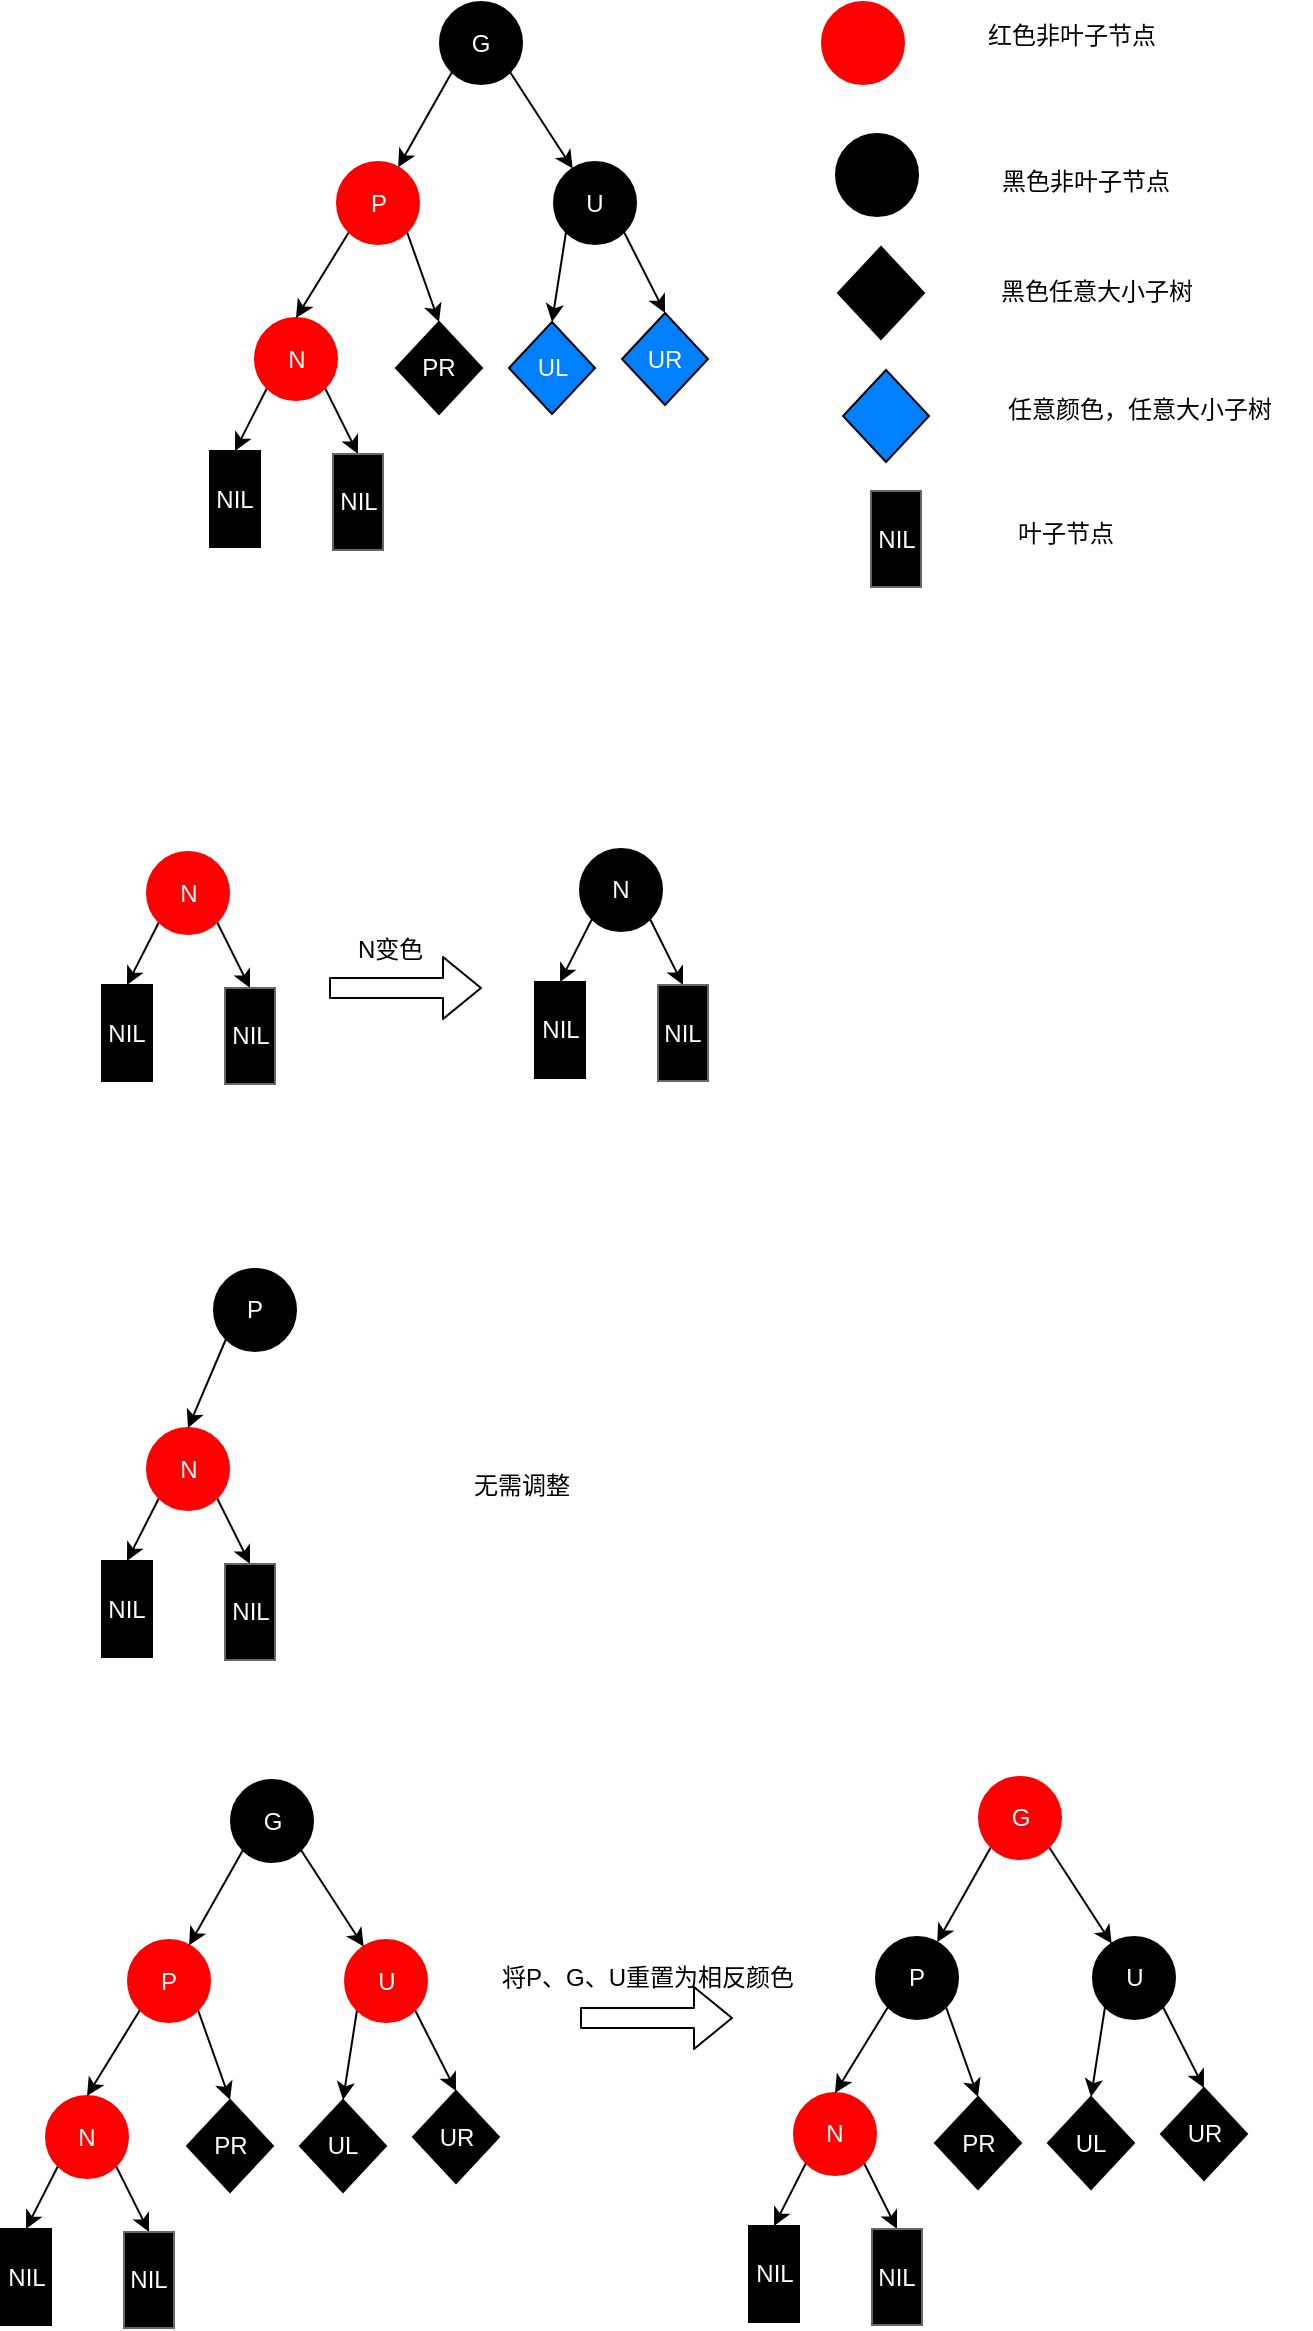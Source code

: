 <mxfile version="10.3.4" type="github"><diagram name="Page-1" id="10a91c8b-09ff-31b1-d368-03940ed4cc9e"><mxGraphModel dx="1754" dy="1144" grid="0" gridSize="10" guides="1" tooltips="1" connect="1" arrows="1" fold="1" page="0" pageScale="1" pageWidth="1100" pageHeight="850" background="#ffffff" math="0" shadow="0"><root><mxCell id="0"/><mxCell id="1" parent="0"/><mxCell id="7x7UCRF2-damQKGMVldq-31" style="edgeStyle=none;rounded=0;orthogonalLoop=1;jettySize=auto;html=1;exitX=0;exitY=1;exitDx=0;exitDy=0;entryX=0.5;entryY=0;entryDx=0;entryDy=0;" edge="1" parent="1" source="7x7UCRF2-damQKGMVldq-2" target="7x7UCRF2-damQKGMVldq-29"><mxGeometry relative="1" as="geometry"/></mxCell><mxCell id="7x7UCRF2-damQKGMVldq-32" style="edgeStyle=none;rounded=0;orthogonalLoop=1;jettySize=auto;html=1;exitX=1;exitY=1;exitDx=0;exitDy=0;entryX=0.5;entryY=0;entryDx=0;entryDy=0;" edge="1" parent="1" source="7x7UCRF2-damQKGMVldq-2" target="7x7UCRF2-damQKGMVldq-30"><mxGeometry relative="1" as="geometry"/></mxCell><mxCell id="7x7UCRF2-damQKGMVldq-2" value="N" style="ellipse;whiteSpace=wrap;html=1;aspect=fixed;fillColor=#FF0000;strokeColor=#FF0000;fontColor=#ffffff;" vertex="1" parent="1"><mxGeometry x="-213.5" y="3" width="41" height="41" as="geometry"/></mxCell><mxCell id="7x7UCRF2-damQKGMVldq-23" style="edgeStyle=none;rounded=0;orthogonalLoop=1;jettySize=auto;html=1;exitX=0;exitY=1;exitDx=0;exitDy=0;entryX=0.5;entryY=0;entryDx=0;entryDy=0;" edge="1" parent="1" source="7x7UCRF2-damQKGMVldq-8" target="7x7UCRF2-damQKGMVldq-2"><mxGeometry relative="1" as="geometry"/></mxCell><mxCell id="7x7UCRF2-damQKGMVldq-24" style="edgeStyle=none;rounded=0;orthogonalLoop=1;jettySize=auto;html=1;exitX=1;exitY=1;exitDx=0;exitDy=0;entryX=0.5;entryY=0;entryDx=0;entryDy=0;" edge="1" parent="1" source="7x7UCRF2-damQKGMVldq-8" target="7x7UCRF2-damQKGMVldq-9"><mxGeometry relative="1" as="geometry"/></mxCell><mxCell id="7x7UCRF2-damQKGMVldq-8" value="P" style="ellipse;whiteSpace=wrap;html=1;aspect=fixed;fillColor=#FF0000;strokeColor=#FF0000;fontColor=#ffffff;" vertex="1" parent="1"><mxGeometry x="-172.5" y="-75" width="41" height="41" as="geometry"/></mxCell><mxCell id="7x7UCRF2-damQKGMVldq-9" value="&lt;font color=&quot;#ffffff&quot;&gt;PR&lt;/font&gt;" style="rhombus;whiteSpace=wrap;html=1;fillColor=#000000;" vertex="1" parent="1"><mxGeometry x="-143" y="5" width="43" height="46" as="geometry"/></mxCell><mxCell id="7x7UCRF2-damQKGMVldq-10" value="&lt;font color=&quot;#ffffff&quot;&gt;UR&lt;/font&gt;" style="rhombus;whiteSpace=wrap;html=1;fillColor=#007FFF;" vertex="1" parent="1"><mxGeometry x="-30" y="0.5" width="43" height="46" as="geometry"/></mxCell><mxCell id="7x7UCRF2-damQKGMVldq-11" value="" style="rhombus;whiteSpace=wrap;html=1;fillColor=#000000;" vertex="1" parent="1"><mxGeometry x="78" y="-32.5" width="43" height="46" as="geometry"/></mxCell><mxCell id="7x7UCRF2-damQKGMVldq-26" style="edgeStyle=none;rounded=0;orthogonalLoop=1;jettySize=auto;html=1;exitX=0;exitY=1;exitDx=0;exitDy=0;entryX=0.5;entryY=0;entryDx=0;entryDy=0;" edge="1" parent="1" source="7x7UCRF2-damQKGMVldq-12" target="7x7UCRF2-damQKGMVldq-22"><mxGeometry relative="1" as="geometry"/></mxCell><mxCell id="7x7UCRF2-damQKGMVldq-27" style="edgeStyle=none;rounded=0;orthogonalLoop=1;jettySize=auto;html=1;exitX=1;exitY=1;exitDx=0;exitDy=0;entryX=0.5;entryY=0;entryDx=0;entryDy=0;" edge="1" parent="1" source="7x7UCRF2-damQKGMVldq-12" target="7x7UCRF2-damQKGMVldq-10"><mxGeometry relative="1" as="geometry"/></mxCell><mxCell id="7x7UCRF2-damQKGMVldq-12" value="U" style="ellipse;whiteSpace=wrap;html=1;aspect=fixed;fillColor=#000000;strokeColor=#000000;fontColor=#ffffff;" vertex="1" parent="1"><mxGeometry x="-64" y="-75" width="41" height="41" as="geometry"/></mxCell><mxCell id="7x7UCRF2-damQKGMVldq-13" value="" style="ellipse;whiteSpace=wrap;html=1;aspect=fixed;fillColor=#FF0000;strokeColor=#FF0000;fontColor=#ffffff;" vertex="1" parent="1"><mxGeometry x="70" y="-155" width="41" height="41" as="geometry"/></mxCell><mxCell id="7x7UCRF2-damQKGMVldq-14" value="" style="rhombus;whiteSpace=wrap;html=1;fillColor=#007FFF;" vertex="1" parent="1"><mxGeometry x="80.5" y="29" width="43" height="46" as="geometry"/></mxCell><mxCell id="7x7UCRF2-damQKGMVldq-16" value="黑色任意大小子树" style="text;html=1;strokeColor=none;fillColor=none;align=center;verticalAlign=middle;whiteSpace=wrap;rounded=0;" vertex="1" parent="1"><mxGeometry x="151.5" y="-17.5" width="111" height="15" as="geometry"/></mxCell><mxCell id="7x7UCRF2-damQKGMVldq-17" value="任意颜色，任意大小子树" style="text;html=1;strokeColor=none;fillColor=none;align=center;verticalAlign=middle;whiteSpace=wrap;rounded=0;" vertex="1" parent="1"><mxGeometry x="142.5" y="37.5" width="172" height="23" as="geometry"/></mxCell><mxCell id="7x7UCRF2-damQKGMVldq-18" value="红色非叶子节点" style="text;html=1;resizable=0;points=[];autosize=1;align=left;verticalAlign=top;spacingTop=-4;" vertex="1" parent="1"><mxGeometry x="151" y="-148.5" width="94" height="14" as="geometry"/></mxCell><mxCell id="7x7UCRF2-damQKGMVldq-20" style="rounded=0;orthogonalLoop=1;jettySize=auto;html=1;exitX=0;exitY=1;exitDx=0;exitDy=0;" edge="1" parent="1" source="7x7UCRF2-damQKGMVldq-19" target="7x7UCRF2-damQKGMVldq-8"><mxGeometry relative="1" as="geometry"/></mxCell><mxCell id="7x7UCRF2-damQKGMVldq-21" style="edgeStyle=none;rounded=0;orthogonalLoop=1;jettySize=auto;html=1;exitX=1;exitY=1;exitDx=0;exitDy=0;" edge="1" parent="1" source="7x7UCRF2-damQKGMVldq-19" target="7x7UCRF2-damQKGMVldq-12"><mxGeometry relative="1" as="geometry"/></mxCell><mxCell id="7x7UCRF2-damQKGMVldq-19" value="G" style="ellipse;whiteSpace=wrap;html=1;aspect=fixed;fillColor=#000000;strokeColor=#000000;fontColor=#ffffff;" vertex="1" parent="1"><mxGeometry x="-121" y="-155" width="41" height="41" as="geometry"/></mxCell><mxCell id="7x7UCRF2-damQKGMVldq-22" value="&lt;font color=&quot;#ffffff&quot;&gt;UL&lt;/font&gt;" style="rhombus;whiteSpace=wrap;html=1;fillColor=#007FFF;" vertex="1" parent="1"><mxGeometry x="-86.5" y="5" width="43" height="46" as="geometry"/></mxCell><mxCell id="7x7UCRF2-damQKGMVldq-29" value="NIL" style="rounded=0;whiteSpace=wrap;html=1;fontColor=#FFFFFF;fillColor=#000000;" vertex="1" parent="1"><mxGeometry x="-236" y="69.5" width="25" height="48" as="geometry"/></mxCell><mxCell id="7x7UCRF2-damQKGMVldq-30" value="NIL" style="rounded=0;whiteSpace=wrap;html=1;fillColor=#000000;strokeColor=#666666;gradientColor=#000000;fontColor=#FFFFFF;" vertex="1" parent="1"><mxGeometry x="-174.5" y="71" width="25" height="48" as="geometry"/></mxCell><mxCell id="7x7UCRF2-damQKGMVldq-33" value="" style="ellipse;whiteSpace=wrap;html=1;aspect=fixed;fillColor=#000000;strokeColor=#000000;fontColor=#ffffff;" vertex="1" parent="1"><mxGeometry x="77" y="-89" width="41" height="41" as="geometry"/></mxCell><mxCell id="7x7UCRF2-damQKGMVldq-34" value="黑色非叶子节点" style="text;html=1;resizable=0;points=[];autosize=1;align=left;verticalAlign=top;spacingTop=-4;" vertex="1" parent="1"><mxGeometry x="158" y="-75" width="94" height="14" as="geometry"/></mxCell><mxCell id="7x7UCRF2-damQKGMVldq-35" value="NIL" style="rounded=0;whiteSpace=wrap;html=1;fillColor=#000000;strokeColor=#666666;gradientColor=#000000;fontColor=#FFFFFF;" vertex="1" parent="1"><mxGeometry x="94.5" y="89.5" width="25" height="48" as="geometry"/></mxCell><mxCell id="7x7UCRF2-damQKGMVldq-37" value="叶子节点" style="text;html=1;resizable=0;points=[];autosize=1;align=left;verticalAlign=top;spacingTop=-4;" vertex="1" parent="1"><mxGeometry x="165.5" y="100.5" width="58" height="14" as="geometry"/></mxCell><mxCell id="7x7UCRF2-damQKGMVldq-38" style="edgeStyle=none;rounded=0;orthogonalLoop=1;jettySize=auto;html=1;exitX=0;exitY=1;exitDx=0;exitDy=0;entryX=0.5;entryY=0;entryDx=0;entryDy=0;" edge="1" parent="1" source="7x7UCRF2-damQKGMVldq-40" target="7x7UCRF2-damQKGMVldq-41"><mxGeometry relative="1" as="geometry"/></mxCell><mxCell id="7x7UCRF2-damQKGMVldq-39" style="edgeStyle=none;rounded=0;orthogonalLoop=1;jettySize=auto;html=1;exitX=1;exitY=1;exitDx=0;exitDy=0;entryX=0.5;entryY=0;entryDx=0;entryDy=0;" edge="1" parent="1" source="7x7UCRF2-damQKGMVldq-40" target="7x7UCRF2-damQKGMVldq-42"><mxGeometry relative="1" as="geometry"/></mxCell><mxCell id="7x7UCRF2-damQKGMVldq-40" value="N" style="ellipse;whiteSpace=wrap;html=1;aspect=fixed;fillColor=#FF0000;strokeColor=#FF0000;fontColor=#ffffff;" vertex="1" parent="1"><mxGeometry x="-267.5" y="270" width="41" height="41" as="geometry"/></mxCell><mxCell id="7x7UCRF2-damQKGMVldq-41" value="NIL" style="rounded=0;whiteSpace=wrap;html=1;fontColor=#FFFFFF;fillColor=#000000;" vertex="1" parent="1"><mxGeometry x="-290" y="336.5" width="25" height="48" as="geometry"/></mxCell><mxCell id="7x7UCRF2-damQKGMVldq-42" value="NIL" style="rounded=0;whiteSpace=wrap;html=1;fillColor=#000000;strokeColor=#666666;gradientColor=#000000;fontColor=#FFFFFF;" vertex="1" parent="1"><mxGeometry x="-228.5" y="338" width="25" height="48" as="geometry"/></mxCell><mxCell id="7x7UCRF2-damQKGMVldq-43" style="edgeStyle=none;rounded=0;orthogonalLoop=1;jettySize=auto;html=1;exitX=0;exitY=1;exitDx=0;exitDy=0;entryX=0.5;entryY=0;entryDx=0;entryDy=0;" edge="1" parent="1" source="7x7UCRF2-damQKGMVldq-45" target="7x7UCRF2-damQKGMVldq-46"><mxGeometry relative="1" as="geometry"/></mxCell><mxCell id="7x7UCRF2-damQKGMVldq-44" style="edgeStyle=none;rounded=0;orthogonalLoop=1;jettySize=auto;html=1;exitX=1;exitY=1;exitDx=0;exitDy=0;entryX=0.5;entryY=0;entryDx=0;entryDy=0;" edge="1" parent="1" source="7x7UCRF2-damQKGMVldq-45" target="7x7UCRF2-damQKGMVldq-47"><mxGeometry relative="1" as="geometry"/></mxCell><mxCell id="7x7UCRF2-damQKGMVldq-45" value="N" style="ellipse;whiteSpace=wrap;html=1;aspect=fixed;fillColor=#000000;strokeColor=#000000;fontColor=#ffffff;" vertex="1" parent="1"><mxGeometry x="-51" y="268.5" width="41" height="41" as="geometry"/></mxCell><mxCell id="7x7UCRF2-damQKGMVldq-46" value="NIL" style="rounded=0;whiteSpace=wrap;html=1;fontColor=#FFFFFF;fillColor=#000000;" vertex="1" parent="1"><mxGeometry x="-73.5" y="335" width="25" height="48" as="geometry"/></mxCell><mxCell id="7x7UCRF2-damQKGMVldq-47" value="NIL" style="rounded=0;whiteSpace=wrap;html=1;fillColor=#000000;strokeColor=#666666;gradientColor=#000000;fontColor=#FFFFFF;" vertex="1" parent="1"><mxGeometry x="-12" y="336.5" width="25" height="48" as="geometry"/></mxCell><mxCell id="7x7UCRF2-damQKGMVldq-48" value="" style="shape=flexArrow;endArrow=classic;html=1;" edge="1" parent="1"><mxGeometry width="50" height="50" relative="1" as="geometry"><mxPoint x="-176.5" y="338" as="sourcePoint"/><mxPoint x="-100" y="338" as="targetPoint"/></mxGeometry></mxCell><mxCell id="7x7UCRF2-damQKGMVldq-49" value="N变色" style="text;html=1;resizable=0;points=[];autosize=1;align=left;verticalAlign=top;spacingTop=-4;" vertex="1" parent="1"><mxGeometry x="-164.5" y="309" width="43" height="14" as="geometry"/></mxCell><mxCell id="7x7UCRF2-damQKGMVldq-51" style="edgeStyle=none;rounded=0;orthogonalLoop=1;jettySize=auto;html=1;exitX=0;exitY=1;exitDx=0;exitDy=0;entryX=0.5;entryY=0;entryDx=0;entryDy=0;" edge="1" parent="1" source="7x7UCRF2-damQKGMVldq-53" target="7x7UCRF2-damQKGMVldq-54"><mxGeometry relative="1" as="geometry"/></mxCell><mxCell id="7x7UCRF2-damQKGMVldq-52" style="edgeStyle=none;rounded=0;orthogonalLoop=1;jettySize=auto;html=1;exitX=1;exitY=1;exitDx=0;exitDy=0;entryX=0.5;entryY=0;entryDx=0;entryDy=0;" edge="1" parent="1" source="7x7UCRF2-damQKGMVldq-53" target="7x7UCRF2-damQKGMVldq-55"><mxGeometry relative="1" as="geometry"/></mxCell><mxCell id="7x7UCRF2-damQKGMVldq-53" value="N" style="ellipse;whiteSpace=wrap;html=1;aspect=fixed;fillColor=#FF0000;strokeColor=#FF0000;fontColor=#ffffff;" vertex="1" parent="1"><mxGeometry x="-267.5" y="558" width="41" height="41" as="geometry"/></mxCell><mxCell id="7x7UCRF2-damQKGMVldq-54" value="NIL" style="rounded=0;whiteSpace=wrap;html=1;fontColor=#FFFFFF;fillColor=#000000;" vertex="1" parent="1"><mxGeometry x="-290" y="624.5" width="25" height="48" as="geometry"/></mxCell><mxCell id="7x7UCRF2-damQKGMVldq-55" value="NIL" style="rounded=0;whiteSpace=wrap;html=1;fillColor=#000000;strokeColor=#666666;gradientColor=#000000;fontColor=#FFFFFF;" vertex="1" parent="1"><mxGeometry x="-228.5" y="626" width="25" height="48" as="geometry"/></mxCell><mxCell id="7x7UCRF2-damQKGMVldq-57" style="edgeStyle=none;rounded=0;orthogonalLoop=1;jettySize=auto;html=1;exitX=0;exitY=1;exitDx=0;exitDy=0;entryX=0.5;entryY=0;entryDx=0;entryDy=0;" edge="1" parent="1" source="7x7UCRF2-damQKGMVldq-56" target="7x7UCRF2-damQKGMVldq-53"><mxGeometry relative="1" as="geometry"/></mxCell><mxCell id="7x7UCRF2-damQKGMVldq-56" value="P" style="ellipse;whiteSpace=wrap;html=1;aspect=fixed;fillColor=#000000;strokeColor=#000000;fontColor=#ffffff;" vertex="1" parent="1"><mxGeometry x="-234" y="478.5" width="41" height="41" as="geometry"/></mxCell><mxCell id="7x7UCRF2-damQKGMVldq-58" value="无需调整" style="text;html=1;resizable=0;points=[];autosize=1;align=left;verticalAlign=top;spacingTop=-4;" vertex="1" parent="1"><mxGeometry x="-106.5" y="577" width="58" height="14" as="geometry"/></mxCell><mxCell id="7x7UCRF2-damQKGMVldq-59" style="edgeStyle=none;rounded=0;orthogonalLoop=1;jettySize=auto;html=1;exitX=0;exitY=1;exitDx=0;exitDy=0;entryX=0.5;entryY=0;entryDx=0;entryDy=0;" edge="1" parent="1" source="7x7UCRF2-damQKGMVldq-61" target="7x7UCRF2-damQKGMVldq-74"><mxGeometry relative="1" as="geometry"/></mxCell><mxCell id="7x7UCRF2-damQKGMVldq-60" style="edgeStyle=none;rounded=0;orthogonalLoop=1;jettySize=auto;html=1;exitX=1;exitY=1;exitDx=0;exitDy=0;entryX=0.5;entryY=0;entryDx=0;entryDy=0;" edge="1" parent="1" source="7x7UCRF2-damQKGMVldq-61" target="7x7UCRF2-damQKGMVldq-75"><mxGeometry relative="1" as="geometry"/></mxCell><mxCell id="7x7UCRF2-damQKGMVldq-61" value="N" style="ellipse;whiteSpace=wrap;html=1;aspect=fixed;fillColor=#FF0000;strokeColor=#FF0000;fontColor=#ffffff;" vertex="1" parent="1"><mxGeometry x="-318" y="892" width="41" height="41" as="geometry"/></mxCell><mxCell id="7x7UCRF2-damQKGMVldq-62" style="edgeStyle=none;rounded=0;orthogonalLoop=1;jettySize=auto;html=1;exitX=0;exitY=1;exitDx=0;exitDy=0;entryX=0.5;entryY=0;entryDx=0;entryDy=0;" edge="1" parent="1" source="7x7UCRF2-damQKGMVldq-64" target="7x7UCRF2-damQKGMVldq-61"><mxGeometry relative="1" as="geometry"/></mxCell><mxCell id="7x7UCRF2-damQKGMVldq-63" style="edgeStyle=none;rounded=0;orthogonalLoop=1;jettySize=auto;html=1;exitX=1;exitY=1;exitDx=0;exitDy=0;entryX=0.5;entryY=0;entryDx=0;entryDy=0;" edge="1" parent="1" source="7x7UCRF2-damQKGMVldq-64" target="7x7UCRF2-damQKGMVldq-65"><mxGeometry relative="1" as="geometry"/></mxCell><mxCell id="7x7UCRF2-damQKGMVldq-64" value="P" style="ellipse;whiteSpace=wrap;html=1;aspect=fixed;fillColor=#FF0000;strokeColor=#FF0000;fontColor=#ffffff;" vertex="1" parent="1"><mxGeometry x="-277" y="814" width="41" height="41" as="geometry"/></mxCell><mxCell id="7x7UCRF2-damQKGMVldq-65" value="&lt;font color=&quot;#ffffff&quot;&gt;PR&lt;/font&gt;" style="rhombus;whiteSpace=wrap;html=1;fillColor=#000000;" vertex="1" parent="1"><mxGeometry x="-247.5" y="894" width="43" height="46" as="geometry"/></mxCell><mxCell id="7x7UCRF2-damQKGMVldq-66" value="&lt;font color=&quot;#ffffff&quot;&gt;UR&lt;/font&gt;" style="rhombus;whiteSpace=wrap;html=1;fillColor=#000000;" vertex="1" parent="1"><mxGeometry x="-134.5" y="889.5" width="43" height="46" as="geometry"/></mxCell><mxCell id="7x7UCRF2-damQKGMVldq-67" style="edgeStyle=none;rounded=0;orthogonalLoop=1;jettySize=auto;html=1;exitX=0;exitY=1;exitDx=0;exitDy=0;entryX=0.5;entryY=0;entryDx=0;entryDy=0;" edge="1" parent="1" source="7x7UCRF2-damQKGMVldq-69" target="7x7UCRF2-damQKGMVldq-73"><mxGeometry relative="1" as="geometry"/></mxCell><mxCell id="7x7UCRF2-damQKGMVldq-68" style="edgeStyle=none;rounded=0;orthogonalLoop=1;jettySize=auto;html=1;exitX=1;exitY=1;exitDx=0;exitDy=0;entryX=0.5;entryY=0;entryDx=0;entryDy=0;" edge="1" parent="1" source="7x7UCRF2-damQKGMVldq-69" target="7x7UCRF2-damQKGMVldq-66"><mxGeometry relative="1" as="geometry"/></mxCell><mxCell id="7x7UCRF2-damQKGMVldq-69" value="U" style="ellipse;whiteSpace=wrap;html=1;aspect=fixed;fillColor=#FF0000;strokeColor=#FF0000;fontColor=#ffffff;" vertex="1" parent="1"><mxGeometry x="-168.5" y="814" width="41" height="41" as="geometry"/></mxCell><mxCell id="7x7UCRF2-damQKGMVldq-70" style="rounded=0;orthogonalLoop=1;jettySize=auto;html=1;exitX=0;exitY=1;exitDx=0;exitDy=0;" edge="1" parent="1" source="7x7UCRF2-damQKGMVldq-72" target="7x7UCRF2-damQKGMVldq-64"><mxGeometry relative="1" as="geometry"/></mxCell><mxCell id="7x7UCRF2-damQKGMVldq-71" style="edgeStyle=none;rounded=0;orthogonalLoop=1;jettySize=auto;html=1;exitX=1;exitY=1;exitDx=0;exitDy=0;" edge="1" parent="1" source="7x7UCRF2-damQKGMVldq-72" target="7x7UCRF2-damQKGMVldq-69"><mxGeometry relative="1" as="geometry"/></mxCell><mxCell id="7x7UCRF2-damQKGMVldq-72" value="G" style="ellipse;whiteSpace=wrap;html=1;aspect=fixed;fillColor=#000000;strokeColor=#000000;fontColor=#ffffff;" vertex="1" parent="1"><mxGeometry x="-225.5" y="734" width="41" height="41" as="geometry"/></mxCell><mxCell id="7x7UCRF2-damQKGMVldq-73" value="&lt;font color=&quot;#ffffff&quot;&gt;UL&lt;/font&gt;" style="rhombus;whiteSpace=wrap;html=1;fillColor=#000000;" vertex="1" parent="1"><mxGeometry x="-191" y="894" width="43" height="46" as="geometry"/></mxCell><mxCell id="7x7UCRF2-damQKGMVldq-74" value="NIL" style="rounded=0;whiteSpace=wrap;html=1;fontColor=#FFFFFF;fillColor=#000000;" vertex="1" parent="1"><mxGeometry x="-340.5" y="958.5" width="25" height="48" as="geometry"/></mxCell><mxCell id="7x7UCRF2-damQKGMVldq-75" value="NIL" style="rounded=0;whiteSpace=wrap;html=1;fillColor=#000000;strokeColor=#666666;gradientColor=#000000;fontColor=#FFFFFF;" vertex="1" parent="1"><mxGeometry x="-279" y="960" width="25" height="48" as="geometry"/></mxCell><mxCell id="7x7UCRF2-damQKGMVldq-76" style="edgeStyle=none;rounded=0;orthogonalLoop=1;jettySize=auto;html=1;exitX=0;exitY=1;exitDx=0;exitDy=0;entryX=0.5;entryY=0;entryDx=0;entryDy=0;" edge="1" parent="1" source="7x7UCRF2-damQKGMVldq-78" target="7x7UCRF2-damQKGMVldq-91"><mxGeometry relative="1" as="geometry"/></mxCell><mxCell id="7x7UCRF2-damQKGMVldq-77" style="edgeStyle=none;rounded=0;orthogonalLoop=1;jettySize=auto;html=1;exitX=1;exitY=1;exitDx=0;exitDy=0;entryX=0.5;entryY=0;entryDx=0;entryDy=0;" edge="1" parent="1" source="7x7UCRF2-damQKGMVldq-78" target="7x7UCRF2-damQKGMVldq-92"><mxGeometry relative="1" as="geometry"/></mxCell><mxCell id="7x7UCRF2-damQKGMVldq-78" value="N" style="ellipse;whiteSpace=wrap;html=1;aspect=fixed;fillColor=#FF0000;strokeColor=#FF0000;fontColor=#ffffff;" vertex="1" parent="1"><mxGeometry x="56" y="890.5" width="41" height="41" as="geometry"/></mxCell><mxCell id="7x7UCRF2-damQKGMVldq-79" style="edgeStyle=none;rounded=0;orthogonalLoop=1;jettySize=auto;html=1;exitX=0;exitY=1;exitDx=0;exitDy=0;entryX=0.5;entryY=0;entryDx=0;entryDy=0;" edge="1" parent="1" source="7x7UCRF2-damQKGMVldq-81" target="7x7UCRF2-damQKGMVldq-78"><mxGeometry relative="1" as="geometry"/></mxCell><mxCell id="7x7UCRF2-damQKGMVldq-80" style="edgeStyle=none;rounded=0;orthogonalLoop=1;jettySize=auto;html=1;exitX=1;exitY=1;exitDx=0;exitDy=0;entryX=0.5;entryY=0;entryDx=0;entryDy=0;" edge="1" parent="1" source="7x7UCRF2-damQKGMVldq-81" target="7x7UCRF2-damQKGMVldq-82"><mxGeometry relative="1" as="geometry"/></mxCell><mxCell id="7x7UCRF2-damQKGMVldq-81" value="P" style="ellipse;whiteSpace=wrap;html=1;aspect=fixed;fillColor=#000000;strokeColor=#000000;fontColor=#ffffff;" vertex="1" parent="1"><mxGeometry x="97" y="812.5" width="41" height="41" as="geometry"/></mxCell><mxCell id="7x7UCRF2-damQKGMVldq-82" value="&lt;font color=&quot;#ffffff&quot;&gt;PR&lt;/font&gt;" style="rhombus;whiteSpace=wrap;html=1;fillColor=#000000;" vertex="1" parent="1"><mxGeometry x="126.5" y="892.5" width="43" height="46" as="geometry"/></mxCell><mxCell id="7x7UCRF2-damQKGMVldq-83" value="&lt;font color=&quot;#ffffff&quot;&gt;UR&lt;/font&gt;" style="rhombus;whiteSpace=wrap;html=1;fillColor=#000000;" vertex="1" parent="1"><mxGeometry x="239.5" y="888" width="43" height="46" as="geometry"/></mxCell><mxCell id="7x7UCRF2-damQKGMVldq-84" style="edgeStyle=none;rounded=0;orthogonalLoop=1;jettySize=auto;html=1;exitX=0;exitY=1;exitDx=0;exitDy=0;entryX=0.5;entryY=0;entryDx=0;entryDy=0;" edge="1" parent="1" source="7x7UCRF2-damQKGMVldq-86" target="7x7UCRF2-damQKGMVldq-90"><mxGeometry relative="1" as="geometry"/></mxCell><mxCell id="7x7UCRF2-damQKGMVldq-85" style="edgeStyle=none;rounded=0;orthogonalLoop=1;jettySize=auto;html=1;exitX=1;exitY=1;exitDx=0;exitDy=0;entryX=0.5;entryY=0;entryDx=0;entryDy=0;" edge="1" parent="1" source="7x7UCRF2-damQKGMVldq-86" target="7x7UCRF2-damQKGMVldq-83"><mxGeometry relative="1" as="geometry"/></mxCell><mxCell id="7x7UCRF2-damQKGMVldq-86" value="U" style="ellipse;whiteSpace=wrap;html=1;aspect=fixed;fillColor=#000000;strokeColor=#000000;fontColor=#ffffff;" vertex="1" parent="1"><mxGeometry x="205.5" y="812.5" width="41" height="41" as="geometry"/></mxCell><mxCell id="7x7UCRF2-damQKGMVldq-87" style="rounded=0;orthogonalLoop=1;jettySize=auto;html=1;exitX=0;exitY=1;exitDx=0;exitDy=0;" edge="1" parent="1" source="7x7UCRF2-damQKGMVldq-89" target="7x7UCRF2-damQKGMVldq-81"><mxGeometry relative="1" as="geometry"/></mxCell><mxCell id="7x7UCRF2-damQKGMVldq-88" style="edgeStyle=none;rounded=0;orthogonalLoop=1;jettySize=auto;html=1;exitX=1;exitY=1;exitDx=0;exitDy=0;" edge="1" parent="1" source="7x7UCRF2-damQKGMVldq-89" target="7x7UCRF2-damQKGMVldq-86"><mxGeometry relative="1" as="geometry"/></mxCell><mxCell id="7x7UCRF2-damQKGMVldq-89" value="G" style="ellipse;whiteSpace=wrap;html=1;aspect=fixed;fillColor=#FF0000;strokeColor=#FF0000;fontColor=#ffffff;" vertex="1" parent="1"><mxGeometry x="148.5" y="732.5" width="41" height="41" as="geometry"/></mxCell><mxCell id="7x7UCRF2-damQKGMVldq-90" value="&lt;font color=&quot;#ffffff&quot;&gt;UL&lt;/font&gt;" style="rhombus;whiteSpace=wrap;html=1;fillColor=#000000;" vertex="1" parent="1"><mxGeometry x="183" y="892.5" width="43" height="46" as="geometry"/></mxCell><mxCell id="7x7UCRF2-damQKGMVldq-91" value="NIL" style="rounded=0;whiteSpace=wrap;html=1;fontColor=#FFFFFF;fillColor=#000000;" vertex="1" parent="1"><mxGeometry x="33.5" y="957" width="25" height="48" as="geometry"/></mxCell><mxCell id="7x7UCRF2-damQKGMVldq-92" value="NIL" style="rounded=0;whiteSpace=wrap;html=1;fillColor=#000000;strokeColor=#666666;gradientColor=#000000;fontColor=#FFFFFF;" vertex="1" parent="1"><mxGeometry x="95" y="958.5" width="25" height="48" as="geometry"/></mxCell><mxCell id="7x7UCRF2-damQKGMVldq-93" value="" style="shape=flexArrow;endArrow=classic;html=1;" edge="1" parent="1"><mxGeometry width="50" height="50" relative="1" as="geometry"><mxPoint x="-51" y="853" as="sourcePoint"/><mxPoint x="25.5" y="853" as="targetPoint"/></mxGeometry></mxCell><mxCell id="7x7UCRF2-damQKGMVldq-94" value="将P、G、U重置为相反颜色" style="text;html=1;resizable=0;points=[];autosize=1;align=left;verticalAlign=top;spacingTop=-4;" vertex="1" parent="1"><mxGeometry x="-92.5" y="823" width="156" height="14" as="geometry"/></mxCell></root></mxGraphModel></diagram></mxfile>
